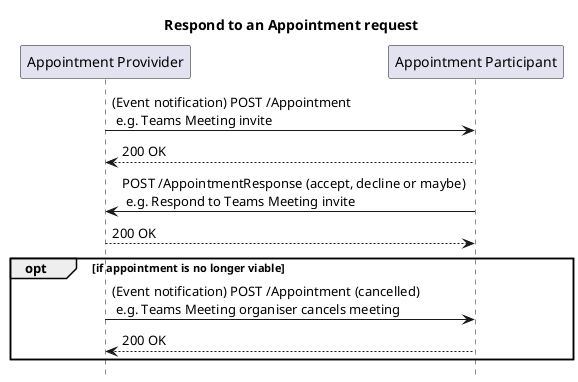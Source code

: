 @startuml

hide footbox

title "Respond to an Appointment request"


participant "Appointment Provivider" as provider
participant "Appointment Participant" as participant


provider -> participant : (Event notification) POST /Appointment \n e.g. Teams Meeting invite
participant --> provider : 200 OK
participant -> provider : POST /AppointmentResponse (accept, decline or maybe) \n e.g. Respond to Teams Meeting invite
provider --> participant : 200 OK
opt if appointment is no longer viable
provider -> participant : (Event notification) POST /Appointment (cancelled) \n e.g. Teams Meeting organiser cancels meeting
participant --> provider : 200 OK
end


@enduml

